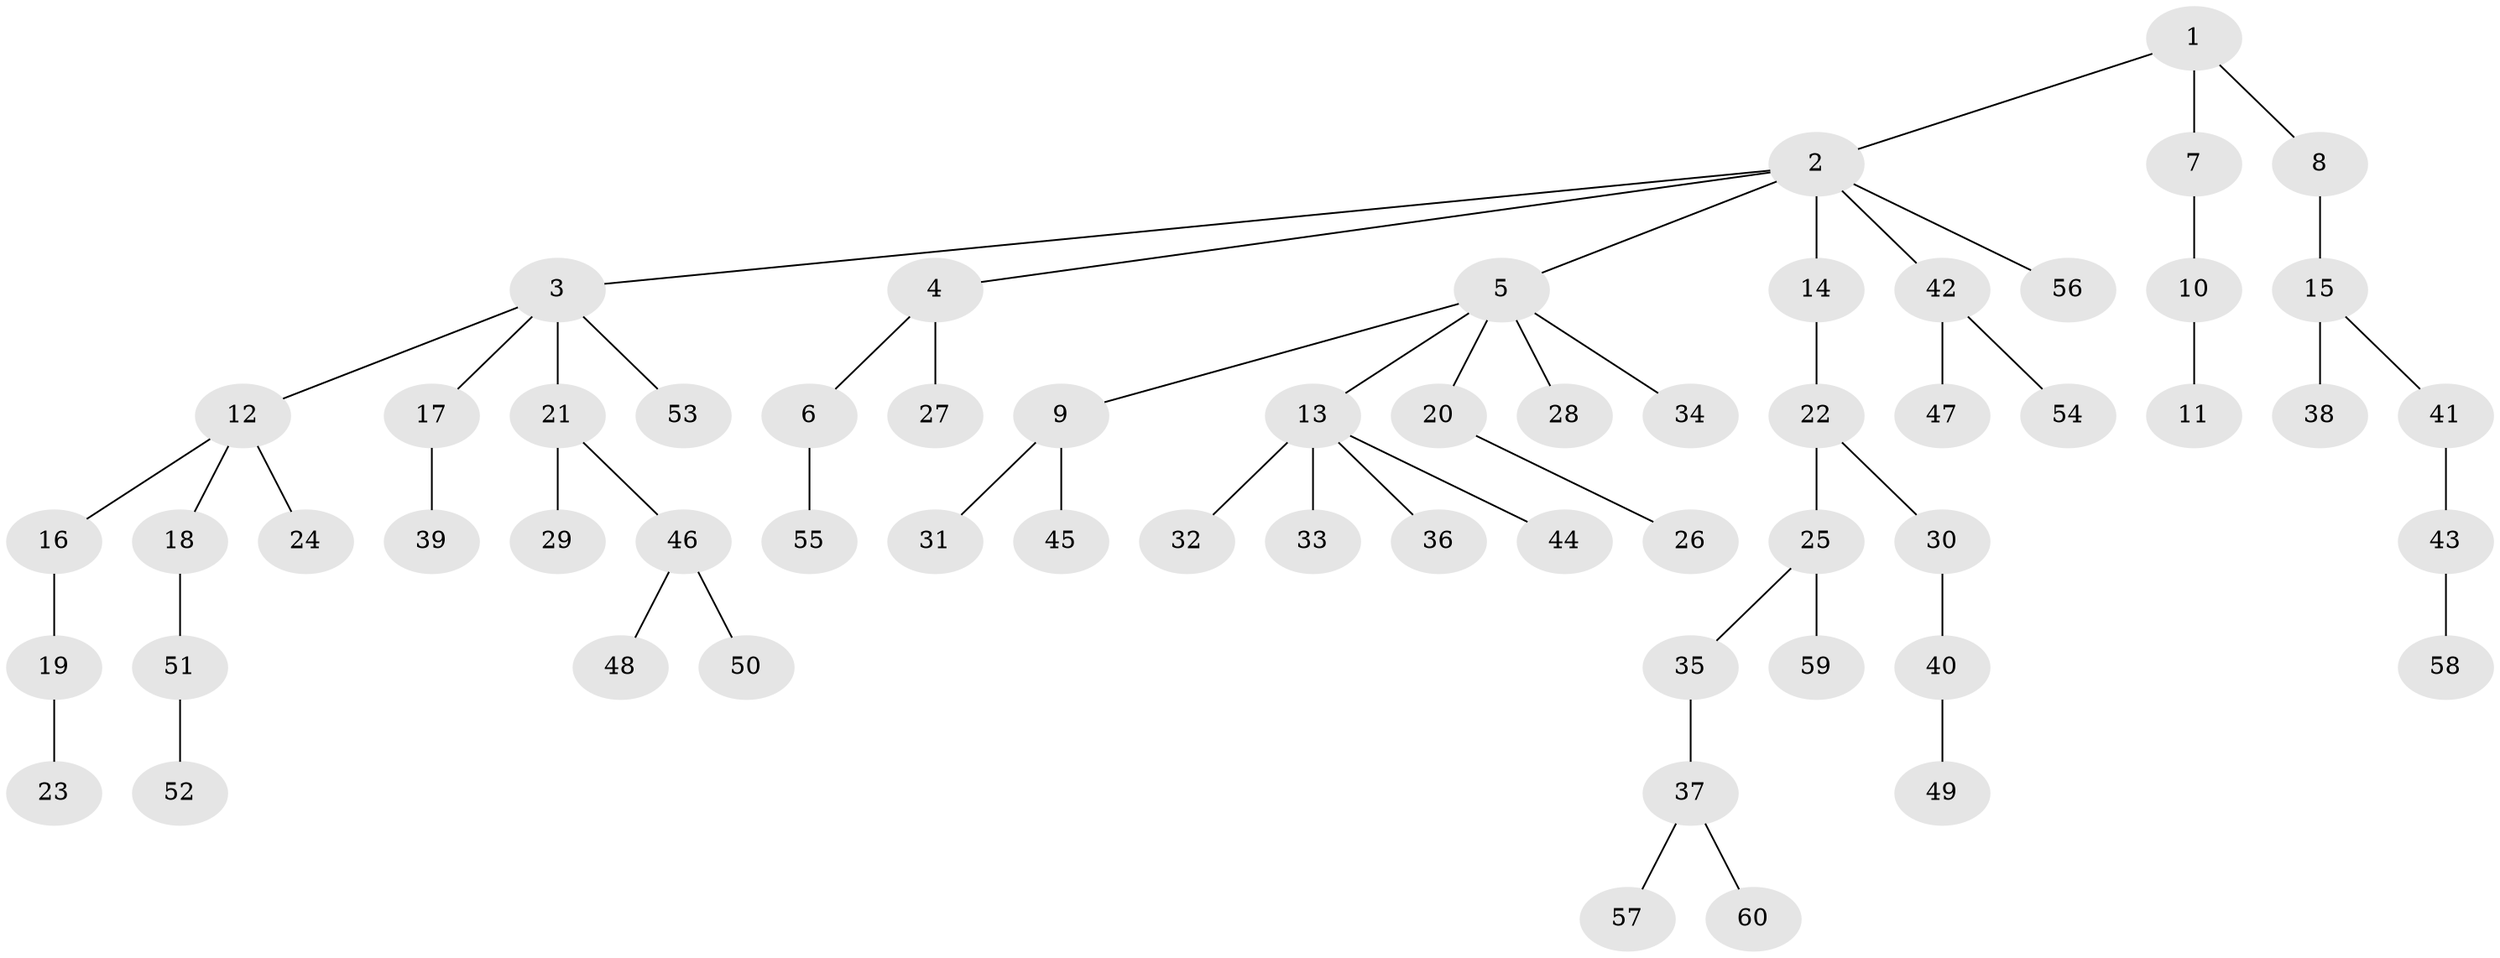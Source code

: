 // coarse degree distribution, {3: 0.1, 11: 0.025, 5: 0.025, 2: 0.25, 1: 0.55, 4: 0.05}
// Generated by graph-tools (version 1.1) at 2025/52/02/27/25 19:52:10]
// undirected, 60 vertices, 59 edges
graph export_dot {
graph [start="1"]
  node [color=gray90,style=filled];
  1;
  2;
  3;
  4;
  5;
  6;
  7;
  8;
  9;
  10;
  11;
  12;
  13;
  14;
  15;
  16;
  17;
  18;
  19;
  20;
  21;
  22;
  23;
  24;
  25;
  26;
  27;
  28;
  29;
  30;
  31;
  32;
  33;
  34;
  35;
  36;
  37;
  38;
  39;
  40;
  41;
  42;
  43;
  44;
  45;
  46;
  47;
  48;
  49;
  50;
  51;
  52;
  53;
  54;
  55;
  56;
  57;
  58;
  59;
  60;
  1 -- 2;
  1 -- 7;
  1 -- 8;
  2 -- 3;
  2 -- 4;
  2 -- 5;
  2 -- 14;
  2 -- 42;
  2 -- 56;
  3 -- 12;
  3 -- 17;
  3 -- 21;
  3 -- 53;
  4 -- 6;
  4 -- 27;
  5 -- 9;
  5 -- 13;
  5 -- 20;
  5 -- 28;
  5 -- 34;
  6 -- 55;
  7 -- 10;
  8 -- 15;
  9 -- 31;
  9 -- 45;
  10 -- 11;
  12 -- 16;
  12 -- 18;
  12 -- 24;
  13 -- 32;
  13 -- 33;
  13 -- 36;
  13 -- 44;
  14 -- 22;
  15 -- 38;
  15 -- 41;
  16 -- 19;
  17 -- 39;
  18 -- 51;
  19 -- 23;
  20 -- 26;
  21 -- 29;
  21 -- 46;
  22 -- 25;
  22 -- 30;
  25 -- 35;
  25 -- 59;
  30 -- 40;
  35 -- 37;
  37 -- 57;
  37 -- 60;
  40 -- 49;
  41 -- 43;
  42 -- 47;
  42 -- 54;
  43 -- 58;
  46 -- 48;
  46 -- 50;
  51 -- 52;
}
